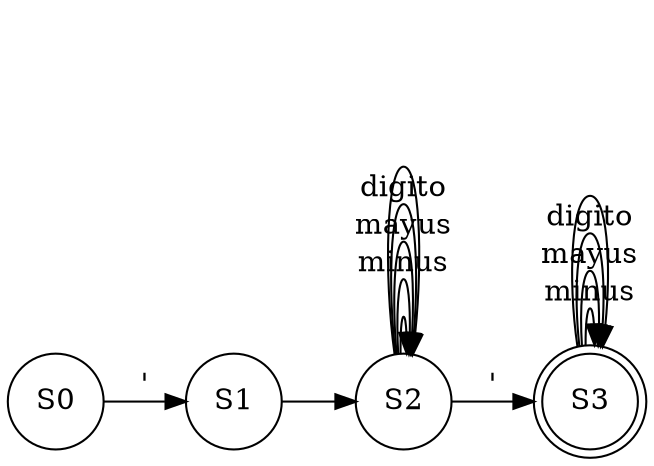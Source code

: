 digraph finite_state_machine {
rankdir=LR;
size="8,5"
node [shape = doublecircle];S3;
node [shape = circle];
S0->S1[ label ="\'"];
S1->S2[ label ="\n"];
S2->S2[ label ="\n"];
S2->S2[ label ="minus"];
S2->S2[ label ="mayus"];
S2->S2[ label ="digito"];
S2->S2[ label =" "];
S2->S3[ label ="\'"];
S3->S3[ label ="minus"];
S3->S3[ label ="mayus"];
S3->S3[ label ="digito"];
S3->S3[ label =" "];
}
